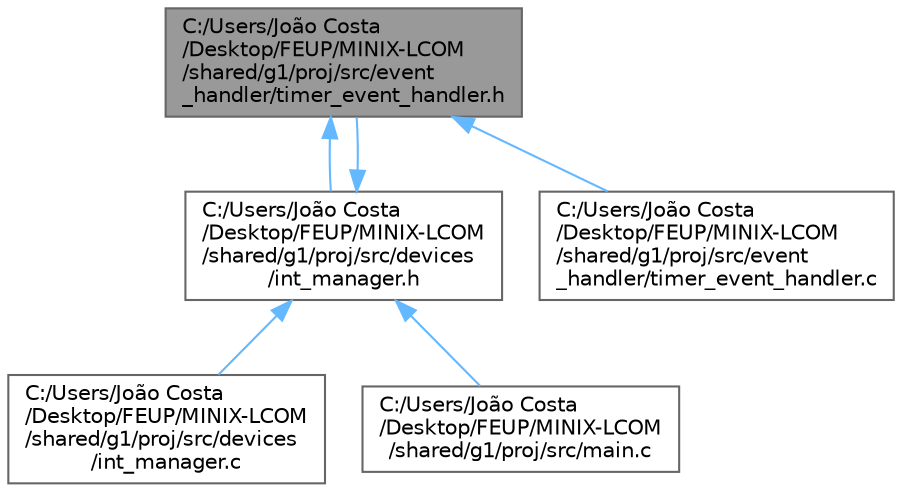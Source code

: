 digraph "C:/Users/João Costa/Desktop/FEUP/MINIX-LCOM/shared/g1/proj/src/event_handler/timer_event_handler.h"
{
 // LATEX_PDF_SIZE
  bgcolor="transparent";
  edge [fontname=Helvetica,fontsize=10,labelfontname=Helvetica,labelfontsize=10];
  node [fontname=Helvetica,fontsize=10,shape=box,height=0.2,width=0.4];
  Node1 [label="C:/Users/João Costa\l/Desktop/FEUP/MINIX-LCOM\l/shared/g1/proj/src/event\l_handler/timer_event_handler.h",height=0.2,width=0.4,color="gray40", fillcolor="grey60", style="filled", fontcolor="black",tooltip=" "];
  Node1 -> Node2 [dir="back",color="steelblue1",style="solid"];
  Node2 [label="C:/Users/João Costa\l/Desktop/FEUP/MINIX-LCOM\l/shared/g1/proj/src/devices\l/int_manager.h",height=0.2,width=0.4,color="grey40", fillcolor="white", style="filled",URL="$int__manager_8h.html",tooltip=" "];
  Node2 -> Node3 [dir="back",color="steelblue1",style="solid"];
  Node3 [label="C:/Users/João Costa\l/Desktop/FEUP/MINIX-LCOM\l/shared/g1/proj/src/devices\l/int_manager.c",height=0.2,width=0.4,color="grey40", fillcolor="white", style="filled",URL="$int__manager_8c.html",tooltip=" "];
  Node2 -> Node1 [dir="back",color="steelblue1",style="solid"];
  Node2 -> Node4 [dir="back",color="steelblue1",style="solid"];
  Node4 [label="C:/Users/João Costa\l/Desktop/FEUP/MINIX-LCOM\l/shared/g1/proj/src/main.c",height=0.2,width=0.4,color="grey40", fillcolor="white", style="filled",URL="$main_8c.html",tooltip=" "];
  Node1 -> Node5 [dir="back",color="steelblue1",style="solid"];
  Node5 [label="C:/Users/João Costa\l/Desktop/FEUP/MINIX-LCOM\l/shared/g1/proj/src/event\l_handler/timer_event_handler.c",height=0.2,width=0.4,color="grey40", fillcolor="white", style="filled",URL="$timer__event__handler_8c.html",tooltip=" "];
}
